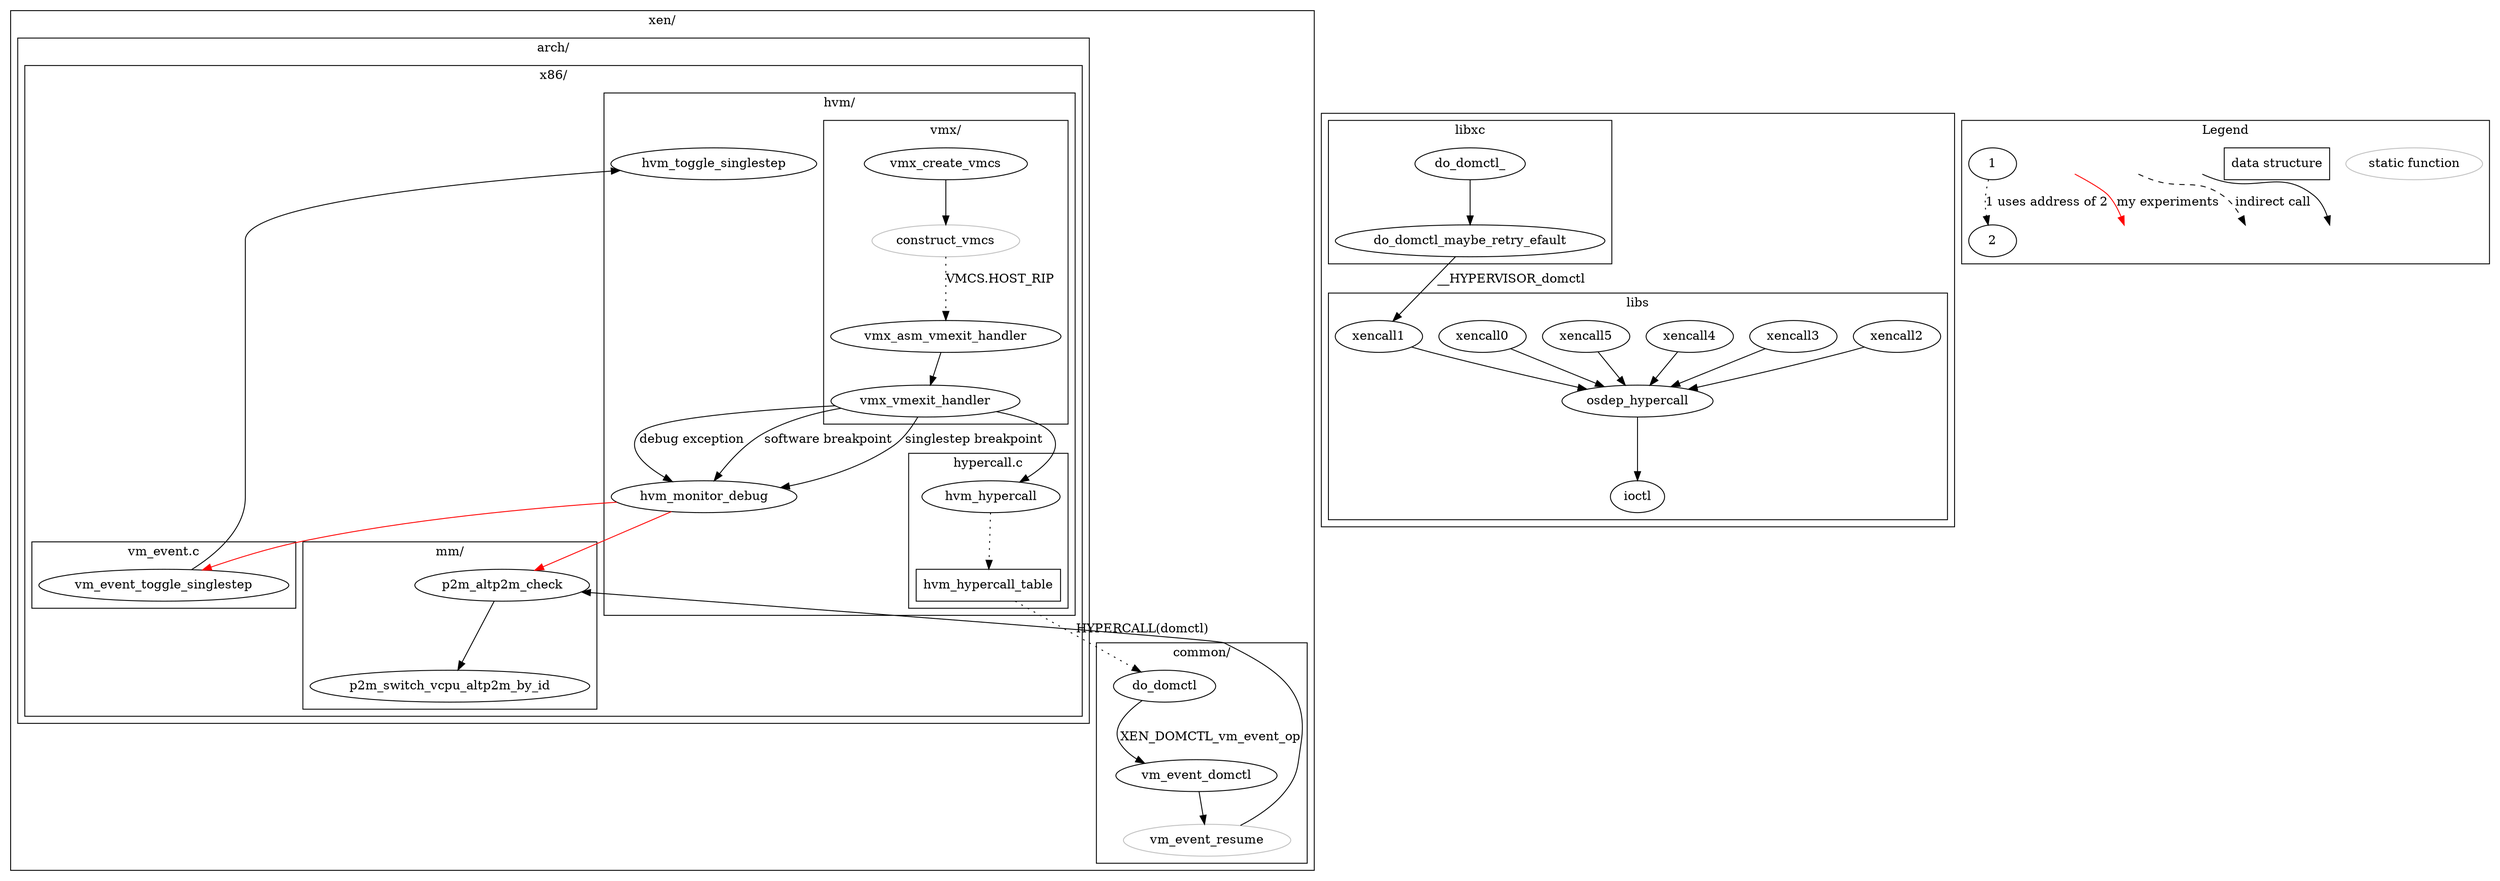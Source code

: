 /*
 * Author:        Sergey Kovalev
 * Last modified: 04.12.2019
 * Agenda:        Call-graph representation of Xen
 * Relates to:    f19af2f1138e89bdf05e8cfcab26a190e3771c4b
 * Keywords:      Xen, call-graph, graphviz
 */

digraph {
    subgraph cluster_xen {
        label="xen/"

        subgraph cluster_arch {
            label="arch/"

            subgraph cluster_x86 {
                label="x86/"

                subgraph cluster_hvm {
                    label="hvm/"

                    subgraph cluster_hypercall_c {
                        label="hypercall.c"

                        hvm_hypercall_table[shape="rect"]
                        hvm_hypercall -> hvm_hypercall_table[style="dotted"]
                    } // hypercall_c

                    subgraph hvm_c {
                        hvm_toggle_singlestep
                    }

                    subgraph monitor_c {
                        hvm_monitor_debug
                    } // monitor_c

                    subgraph cluster_vmx {
                        label="vmx/"

                        subgraph entry_s {
                            vmx_asm_vmexit_handler
                        } // entry_s

                        subgraph vmcs_c {
                            vmx_create_vmcs
                            construct_vmcs[color="gray"]
                        } // vmcs_c

                        subgraph vmx_c {
                            vmx_vmexit_handler
                        } // vmx_c

                        vmx_create_vmcs -> construct_vmcs
                        construct_vmcs -> vmx_asm_vmexit_handler[style="dotted", label="VMCS.HOST_RIP"]
                        vmx_asm_vmexit_handler -> vmx_vmexit_handler
                    } // vmx

                    vmx_vmexit_handler -> hvm_monitor_debug[label="debug exception"]
                    vmx_vmexit_handler -> hvm_monitor_debug[label="software breakpoint"]
                    vmx_vmexit_handler -> hvm_monitor_debug[label="singlestep breakpoint"]
                    vmx_vmexit_handler -> hvm_hypercall
                } // hvm

                subgraph cluster_mm {
                    label="mm/"

                    subgraph p2m_c {
                        p2m_altp2m_check // More about altp2m at [1]
                        p2m_switch_vcpu_altp2m_by_id

                        p2m_altp2m_check -> p2m_switch_vcpu_altp2m_by_id
                    } // p2m_c
                } // mm

                subgraph cluster_vm_event_c {
                    label="vm_event.c"

                    vm_event_toggle_singlestep -> hvm_toggle_singlestep
                }

                hvm_monitor_debug -> vm_event_toggle_singlestep[color="red"]
                hvm_monitor_debug -> p2m_altp2m_check[color="red"]
            } // x86
        } // arch

        subgraph cluster_common {
            label="common/"

            subgraph domctl_c {
                do_domctl -> vm_event_domctl[label="XEN_DOMCTL_vm_event_op"]
            } // domctl_c

            subgraph vm_event_c {
                vm_event_domctl
                vm_event_resume[color="gray"]

                vm_event_domctl -> vm_event_resume
                vm_event_resume -> p2m_altp2m_check
            } // vm_event_c
        } // common

        hvm_hypercall_table -> do_domctl[style="dotted", label="HYPERCALL(domctl)"]
    } // xen

    subgraph cluster_tools {
        subgraph cluster_libs {
            label="libs"

            subgraph call {
                subgraph core_c {
                    xencall0 -> osdep_hypercall
                    xencall1 -> osdep_hypercall
                    xencall2 -> osdep_hypercall
                    xencall3 -> osdep_hypercall
                    xencall4 -> osdep_hypercall
                    xencall5 -> osdep_hypercall
                }

                subgraph linux_c {
                    osdep_hypercall -> ioctl
                }
            }
        } // libs

        subgraph cluster_libxc {
            label="libxc"

            subgraph xc_private_h {
                do_domctl_ -> do_domctl_maybe_retry_efault
                do_domctl_maybe_retry_efault -> xencall1[label="__HYPERVISOR_domctl"]
            } // xc_private_h
        } // libxc
    } // tools

    subgraph cluster_legend {
        label="Legend"
 
        static_function[label="static function", color="gray"]
        data_structure[label="data structure", shape="rect"]

        a[style="invis"]        
        b[style="invis"]        
        c[style="invis"]        
        d[style="invis"]        
        e[style="invis"]        
        f[style="invis"]        

        a -> b
        c -> d[label="indirect call", style="dashed"]
        e -> f[color="red", label="my experiments"]
        1 -> 2[label="1 uses address of 2", style="dotted"]
    } // legend
}

/*
 * Resources:
 * 1. STEALTHY MONITORING WITH XEN ALTP2M - https://xenproject.org/2016/04/13/stealthy-monitoring-with-xen-altp2m/
 */
